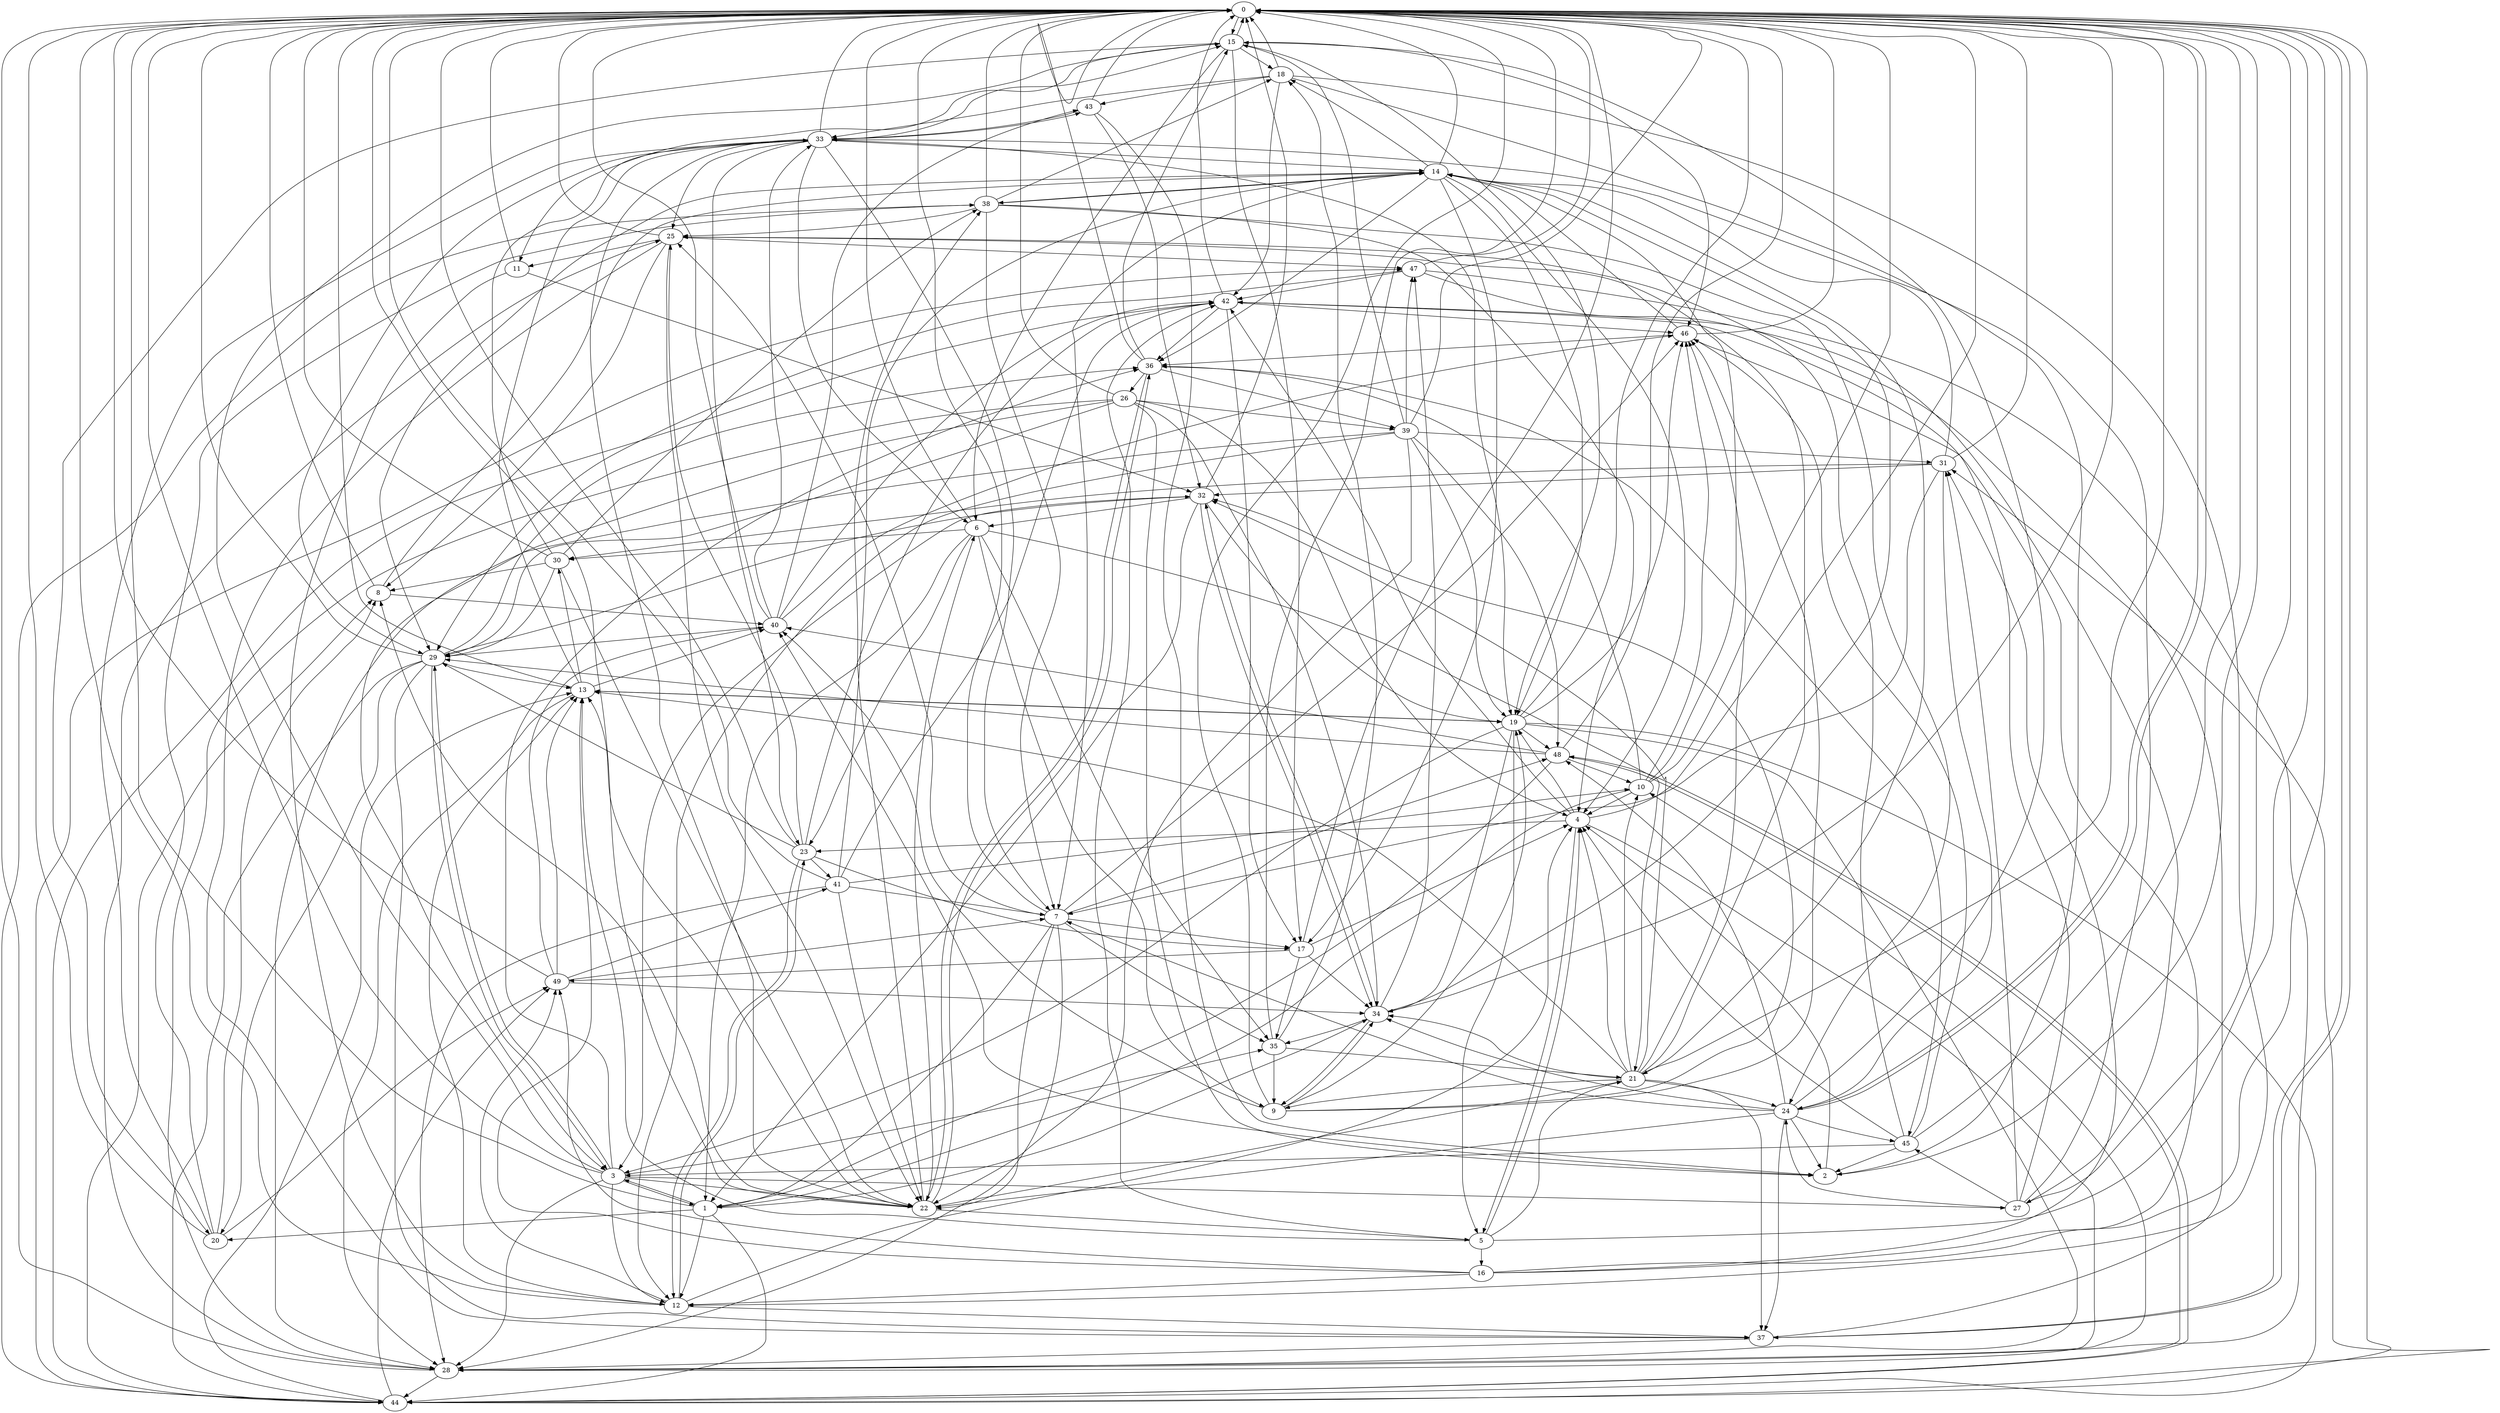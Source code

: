 strict digraph "" {
	0	 [component_delay=3];
	15	 [component_delay=3];
	0 -> 15	 [wire_delay=1];
	24	 [component_delay=3];
	0 -> 24	 [wire_delay=1];
	37	 [component_delay=3];
	0 -> 37	 [wire_delay=1];
	1	 [component_delay=3];
	1 -> 0	 [wire_delay=1];
	3	 [component_delay=3];
	1 -> 3	 [wire_delay=1];
	12	 [component_delay=3];
	1 -> 12	 [wire_delay=1];
	20	 [component_delay=3];
	1 -> 20	 [wire_delay=1];
	34	 [component_delay=3];
	1 -> 34	 [wire_delay=1];
	44	 [component_delay=3];
	1 -> 44	 [wire_delay=1];
	2	 [component_delay=3];
	2 -> 0	 [wire_delay=1];
	4	 [component_delay=3];
	2 -> 4	 [wire_delay=1];
	40	 [component_delay=3];
	2 -> 40	 [wire_delay=1];
	3 -> 0	 [wire_delay=1];
	3 -> 1	 [wire_delay=1];
	3 -> 12	 [wire_delay=1];
	3 -> 15	 [wire_delay=1];
	22	 [component_delay=3];
	3 -> 22	 [wire_delay=1];
	27	 [component_delay=3];
	3 -> 27	 [wire_delay=1];
	28	 [component_delay=3];
	3 -> 28	 [wire_delay=1];
	29	 [component_delay=3];
	3 -> 29	 [wire_delay=1];
	35	 [component_delay=3];
	3 -> 35	 [wire_delay=1];
	36	 [component_delay=3];
	3 -> 36	 [wire_delay=1];
	4 -> 0	 [wire_delay=1];
	5	 [component_delay=3];
	4 -> 5	 [wire_delay=1];
	19	 [component_delay=3];
	4 -> 19	 [wire_delay=1];
	23	 [component_delay=3];
	4 -> 23	 [wire_delay=1];
	4 -> 28	 [wire_delay=1];
	42	 [component_delay=3];
	4 -> 42	 [wire_delay=1];
	5 -> 0	 [wire_delay=1];
	5 -> 4	 [wire_delay=1];
	13	 [component_delay=3];
	5 -> 13	 [wire_delay=1];
	16	 [component_delay=3];
	5 -> 16	 [wire_delay=1];
	21	 [component_delay=3];
	5 -> 21	 [wire_delay=1];
	5 -> 42	 [wire_delay=1];
	6	 [component_delay=3];
	6 -> 0	 [wire_delay=1];
	6 -> 1	 [wire_delay=1];
	9	 [component_delay=3];
	6 -> 9	 [wire_delay=1];
	6 -> 21	 [wire_delay=1];
	6 -> 23	 [wire_delay=1];
	30	 [component_delay=3];
	6 -> 30	 [wire_delay=1];
	6 -> 35	 [wire_delay=1];
	7	 [component_delay=3];
	7 -> 0	 [wire_delay=1];
	7 -> 1	 [wire_delay=1];
	17	 [component_delay=3];
	7 -> 17	 [wire_delay=1];
	7 -> 22	 [wire_delay=1];
	25	 [component_delay=3];
	7 -> 25	 [wire_delay=1];
	7 -> 28	 [wire_delay=1];
	7 -> 35	 [wire_delay=1];
	46	 [component_delay=3];
	7 -> 46	 [wire_delay=1];
	48	 [component_delay=3];
	7 -> 48	 [wire_delay=1];
	8	 [component_delay=3];
	8 -> 0	 [wire_delay=1];
	14	 [component_delay=3];
	8 -> 14	 [wire_delay=1];
	8 -> 40	 [wire_delay=1];
	9 -> 0	 [wire_delay=1];
	9 -> 19	 [wire_delay=1];
	32	 [component_delay=3];
	9 -> 32	 [wire_delay=1];
	9 -> 34	 [wire_delay=1];
	9 -> 40	 [wire_delay=1];
	9 -> 46	 [wire_delay=1];
	10	 [component_delay=3];
	10 -> 0	 [wire_delay=1];
	10 -> 1	 [wire_delay=1];
	10 -> 4	 [wire_delay=1];
	10 -> 14	 [wire_delay=1];
	10 -> 36	 [wire_delay=1];
	10 -> 46	 [wire_delay=1];
	11	 [component_delay=3];
	11 -> 0	 [wire_delay=1];
	11 -> 12	 [wire_delay=1];
	11 -> 32	 [wire_delay=1];
	12 -> 0	 [wire_delay=1];
	12 -> 4	 [wire_delay=1];
	12 -> 13	 [wire_delay=1];
	12 -> 23	 [wire_delay=1];
	12 -> 37	 [wire_delay=1];
	49	 [component_delay=3];
	12 -> 49	 [wire_delay=1];
	13 -> 0	 [wire_delay=1];
	13 -> 19	 [wire_delay=1];
	13 -> 28	 [wire_delay=1];
	13 -> 30	 [wire_delay=1];
	33	 [component_delay=3];
	13 -> 33	 [wire_delay=1];
	13 -> 40	 [wire_delay=1];
	14 -> 0	 [wire_delay=1];
	14 -> 4	 [wire_delay=1];
	14 -> 7	 [wire_delay=1];
	14 -> 17	 [wire_delay=1];
	18	 [component_delay=3];
	14 -> 18	 [wire_delay=1];
	14 -> 19	 [wire_delay=1];
	14 -> 21	 [wire_delay=1];
	14 -> 29	 [wire_delay=1];
	14 -> 36	 [wire_delay=1];
	38	 [component_delay=3];
	14 -> 38	 [wire_delay=1];
	15 -> 0	 [wire_delay=1];
	15 -> 6	 [wire_delay=1];
	15 -> 11	 [wire_delay=1];
	15 -> 17	 [wire_delay=1];
	15 -> 18	 [wire_delay=1];
	15 -> 19	 [wire_delay=1];
	15 -> 20	 [wire_delay=1];
	15 -> 46	 [wire_delay=1];
	16 -> 0	 [wire_delay=1];
	16 -> 12	 [wire_delay=1];
	16 -> 13	 [wire_delay=1];
	31	 [component_delay=3];
	16 -> 31	 [wire_delay=1];
	16 -> 46	 [wire_delay=1];
	16 -> 49	 [wire_delay=1];
	17 -> 0	 [wire_delay=1];
	17 -> 4	 [wire_delay=1];
	17 -> 34	 [wire_delay=1];
	17 -> 35	 [wire_delay=1];
	17 -> 49	 [wire_delay=1];
	18 -> 0	 [wire_delay=1];
	18 -> 2	 [wire_delay=1];
	18 -> 12	 [wire_delay=1];
	18 -> 33	 [wire_delay=1];
	18 -> 42	 [wire_delay=1];
	43	 [component_delay=3];
	18 -> 43	 [wire_delay=1];
	19 -> 0	 [wire_delay=1];
	19 -> 3	 [wire_delay=1];
	19 -> 5	 [wire_delay=1];
	19 -> 13	 [wire_delay=1];
	19 -> 28	 [wire_delay=1];
	19 -> 34	 [wire_delay=1];
	19 -> 44	 [wire_delay=1];
	19 -> 46	 [wire_delay=1];
	19 -> 48	 [wire_delay=1];
	20 -> 0	 [wire_delay=1];
	20 -> 8	 [wire_delay=1];
	20 -> 33	 [wire_delay=1];
	20 -> 38	 [wire_delay=1];
	20 -> 49	 [wire_delay=1];
	21 -> 0	 [wire_delay=1];
	21 -> 4	 [wire_delay=1];
	21 -> 9	 [wire_delay=1];
	21 -> 10	 [wire_delay=1];
	21 -> 13	 [wire_delay=1];
	21 -> 24	 [wire_delay=1];
	21 -> 25	 [wire_delay=1];
	21 -> 32	 [wire_delay=1];
	21 -> 34	 [wire_delay=1];
	21 -> 37	 [wire_delay=1];
	21 -> 46	 [wire_delay=1];
	22 -> 0	 [wire_delay=1];
	22 -> 5	 [wire_delay=1];
	22 -> 6	 [wire_delay=1];
	22 -> 8	 [wire_delay=1];
	22 -> 13	 [wire_delay=1];
	22 -> 21	 [wire_delay=1];
	22 -> 36	 [wire_delay=1];
	22 -> 38	 [wire_delay=1];
	23 -> 0	 [wire_delay=1];
	23 -> 12	 [wire_delay=1];
	23 -> 17	 [wire_delay=1];
	23 -> 25	 [wire_delay=1];
	23 -> 29	 [wire_delay=1];
	41	 [component_delay=3];
	23 -> 41	 [wire_delay=1];
	23 -> 42	 [wire_delay=1];
	24 -> 0	 [wire_delay=1];
	24 -> 2	 [wire_delay=1];
	24 -> 7	 [wire_delay=1];
	24 -> 15	 [wire_delay=1];
	24 -> 22	 [wire_delay=1];
	24 -> 34	 [wire_delay=1];
	24 -> 37	 [wire_delay=1];
	45	 [component_delay=3];
	24 -> 45	 [wire_delay=1];
	24 -> 48	 [wire_delay=1];
	25 -> 0	 [wire_delay=1];
	25 -> 8	 [wire_delay=1];
	25 -> 11	 [wire_delay=1];
	25 -> 22	 [wire_delay=1];
	25 -> 37	 [wire_delay=1];
	47	 [component_delay=3];
	25 -> 47	 [wire_delay=1];
	26	 [component_delay=3];
	26 -> 0	 [wire_delay=1];
	26 -> 2	 [wire_delay=1];
	26 -> 3	 [wire_delay=1];
	26 -> 4	 [wire_delay=1];
	26 -> 28	 [wire_delay=1];
	26 -> 29	 [wire_delay=1];
	26 -> 34	 [wire_delay=1];
	39	 [component_delay=3];
	26 -> 39	 [wire_delay=1];
	27 -> 0	 [wire_delay=1];
	27 -> 24	 [wire_delay=1];
	27 -> 31	 [wire_delay=1];
	27 -> 33	 [wire_delay=1];
	27 -> 42	 [wire_delay=1];
	27 -> 45	 [wire_delay=1];
	28 -> 0	 [wire_delay=1];
	28 -> 10	 [wire_delay=1];
	28 -> 25	 [wire_delay=1];
	28 -> 44	 [wire_delay=1];
	29 -> 0	 [wire_delay=1];
	29 -> 3	 [wire_delay=1];
	29 -> 13	 [wire_delay=1];
	29 -> 20	 [wire_delay=1];
	29 -> 32	 [wire_delay=1];
	29 -> 36	 [wire_delay=1];
	29 -> 37	 [wire_delay=1];
	29 -> 44	 [wire_delay=1];
	30 -> 0	 [wire_delay=1];
	30 -> 8	 [wire_delay=1];
	30 -> 22	 [wire_delay=1];
	30 -> 29	 [wire_delay=1];
	30 -> 33	 [wire_delay=1];
	30 -> 38	 [wire_delay=1];
	31 -> 0	 [wire_delay=1];
	31 -> 7	 [wire_delay=1];
	31 -> 14	 [wire_delay=1];
	31 -> 24	 [wire_delay=1];
	31 -> 30	 [wire_delay=1];
	31 -> 32	 [wire_delay=1];
	32 -> 0	 [wire_delay=1];
	32 -> 1	 [wire_delay=1];
	32 -> 3	 [wire_delay=1];
	32 -> 6	 [wire_delay=1];
	32 -> 19	 [wire_delay=1];
	32 -> 34	 [wire_delay=1];
	33 -> 0	 [wire_delay=1];
	33 -> 6	 [wire_delay=1];
	33 -> 7	 [wire_delay=1];
	33 -> 14	 [wire_delay=1];
	33 -> 15	 [wire_delay=1];
	33 -> 19	 [wire_delay=1];
	33 -> 22	 [wire_delay=1];
	33 -> 23	 [wire_delay=1];
	33 -> 25	 [wire_delay=1];
	33 -> 29	 [wire_delay=1];
	33 -> 43	 [wire_delay=1];
	34 -> 0	 [wire_delay=1];
	34 -> 9	 [wire_delay=1];
	34 -> 14	 [wire_delay=1];
	34 -> 32	 [wire_delay=1];
	34 -> 35	 [wire_delay=1];
	34 -> 47	 [wire_delay=1];
	35 -> 0	 [wire_delay=1];
	35 -> 9	 [wire_delay=1];
	35 -> 18	 [wire_delay=1];
	35 -> 21	 [wire_delay=1];
	36 -> 0	 [wire_delay=1];
	36 -> 15	 [wire_delay=1];
	36 -> 22	 [wire_delay=1];
	36 -> 26	 [wire_delay=1];
	36 -> 39	 [wire_delay=1];
	36 -> 45	 [wire_delay=1];
	37 -> 0	 [wire_delay=1];
	37 -> 28	 [wire_delay=1];
	37 -> 42	 [wire_delay=1];
	38 -> 0	 [wire_delay=1];
	38 -> 4	 [wire_delay=1];
	38 -> 7	 [wire_delay=1];
	38 -> 14	 [wire_delay=1];
	38 -> 18	 [wire_delay=1];
	38 -> 24	 [wire_delay=1];
	38 -> 25	 [wire_delay=1];
	38 -> 44	 [wire_delay=1];
	39 -> 0	 [wire_delay=1];
	39 -> 12	 [wire_delay=1];
	39 -> 15	 [wire_delay=1];
	39 -> 19	 [wire_delay=1];
	39 -> 22	 [wire_delay=1];
	39 -> 28	 [wire_delay=1];
	39 -> 31	 [wire_delay=1];
	39 -> 47	 [wire_delay=1];
	39 -> 48	 [wire_delay=1];
	40 -> 0	 [wire_delay=1];
	40 -> 29	 [wire_delay=1];
	40 -> 33	 [wire_delay=1];
	40 -> 42	 [wire_delay=1];
	40 -> 43	 [wire_delay=1];
	40 -> 46	 [wire_delay=1];
	41 -> 0	 [wire_delay=1];
	41 -> 7	 [wire_delay=1];
	41 -> 10	 [wire_delay=1];
	41 -> 14	 [wire_delay=1];
	41 -> 22	 [wire_delay=1];
	41 -> 28	 [wire_delay=1];
	41 -> 42	 [wire_delay=1];
	42 -> 0	 [wire_delay=1];
	42 -> 17	 [wire_delay=1];
	42 -> 36	 [wire_delay=1];
	42 -> 44	 [wire_delay=1];
	42 -> 46	 [wire_delay=1];
	43 -> 0	 [wire_delay=1];
	43 -> 2	 [wire_delay=1];
	43 -> 32	 [wire_delay=1];
	43 -> 33	 [wire_delay=1];
	44 -> 0	 [wire_delay=1];
	44 -> 8	 [wire_delay=1];
	44 -> 13	 [wire_delay=1];
	44 -> 31	 [wire_delay=1];
	44 -> 47	 [wire_delay=1];
	44 -> 48	 [wire_delay=1];
	44 -> 49	 [wire_delay=1];
	45 -> 0	 [wire_delay=1];
	45 -> 2	 [wire_delay=1];
	45 -> 3	 [wire_delay=1];
	45 -> 4	 [wire_delay=1];
	45 -> 25	 [wire_delay=1];
	45 -> 46	 [wire_delay=1];
	46 -> 0	 [wire_delay=1];
	46 -> 14	 [wire_delay=1];
	46 -> 36	 [wire_delay=1];
	47 -> 0	 [wire_delay=1];
	47 -> 27	 [wire_delay=1];
	47 -> 28	 [wire_delay=1];
	47 -> 29	 [wire_delay=1];
	47 -> 42	 [wire_delay=1];
	48 -> 0	 [wire_delay=1];
	48 -> 1	 [wire_delay=1];
	48 -> 10	 [wire_delay=1];
	48 -> 29	 [wire_delay=1];
	48 -> 40	 [wire_delay=1];
	48 -> 44	 [wire_delay=1];
	49 -> 0	 [wire_delay=1];
	49 -> 7	 [wire_delay=1];
	49 -> 13	 [wire_delay=1];
	49 -> 34	 [wire_delay=1];
	49 -> 40	 [wire_delay=1];
	49 -> 41	 [wire_delay=1];
}
